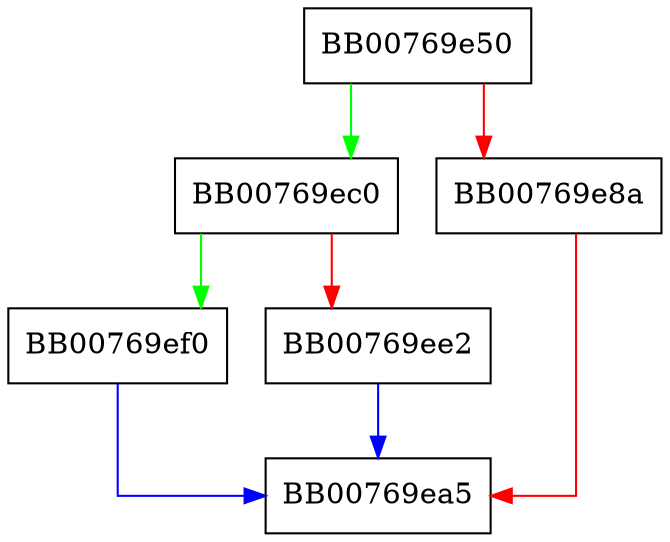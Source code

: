 digraph camellia_cbc_cipher {
  node [shape="box"];
  graph [splines=ortho];
  BB00769e50 -> BB00769ec0 [color="green"];
  BB00769e50 -> BB00769e8a [color="red"];
  BB00769e8a -> BB00769ea5 [color="red"];
  BB00769ec0 -> BB00769ef0 [color="green"];
  BB00769ec0 -> BB00769ee2 [color="red"];
  BB00769ee2 -> BB00769ea5 [color="blue"];
  BB00769ef0 -> BB00769ea5 [color="blue"];
}